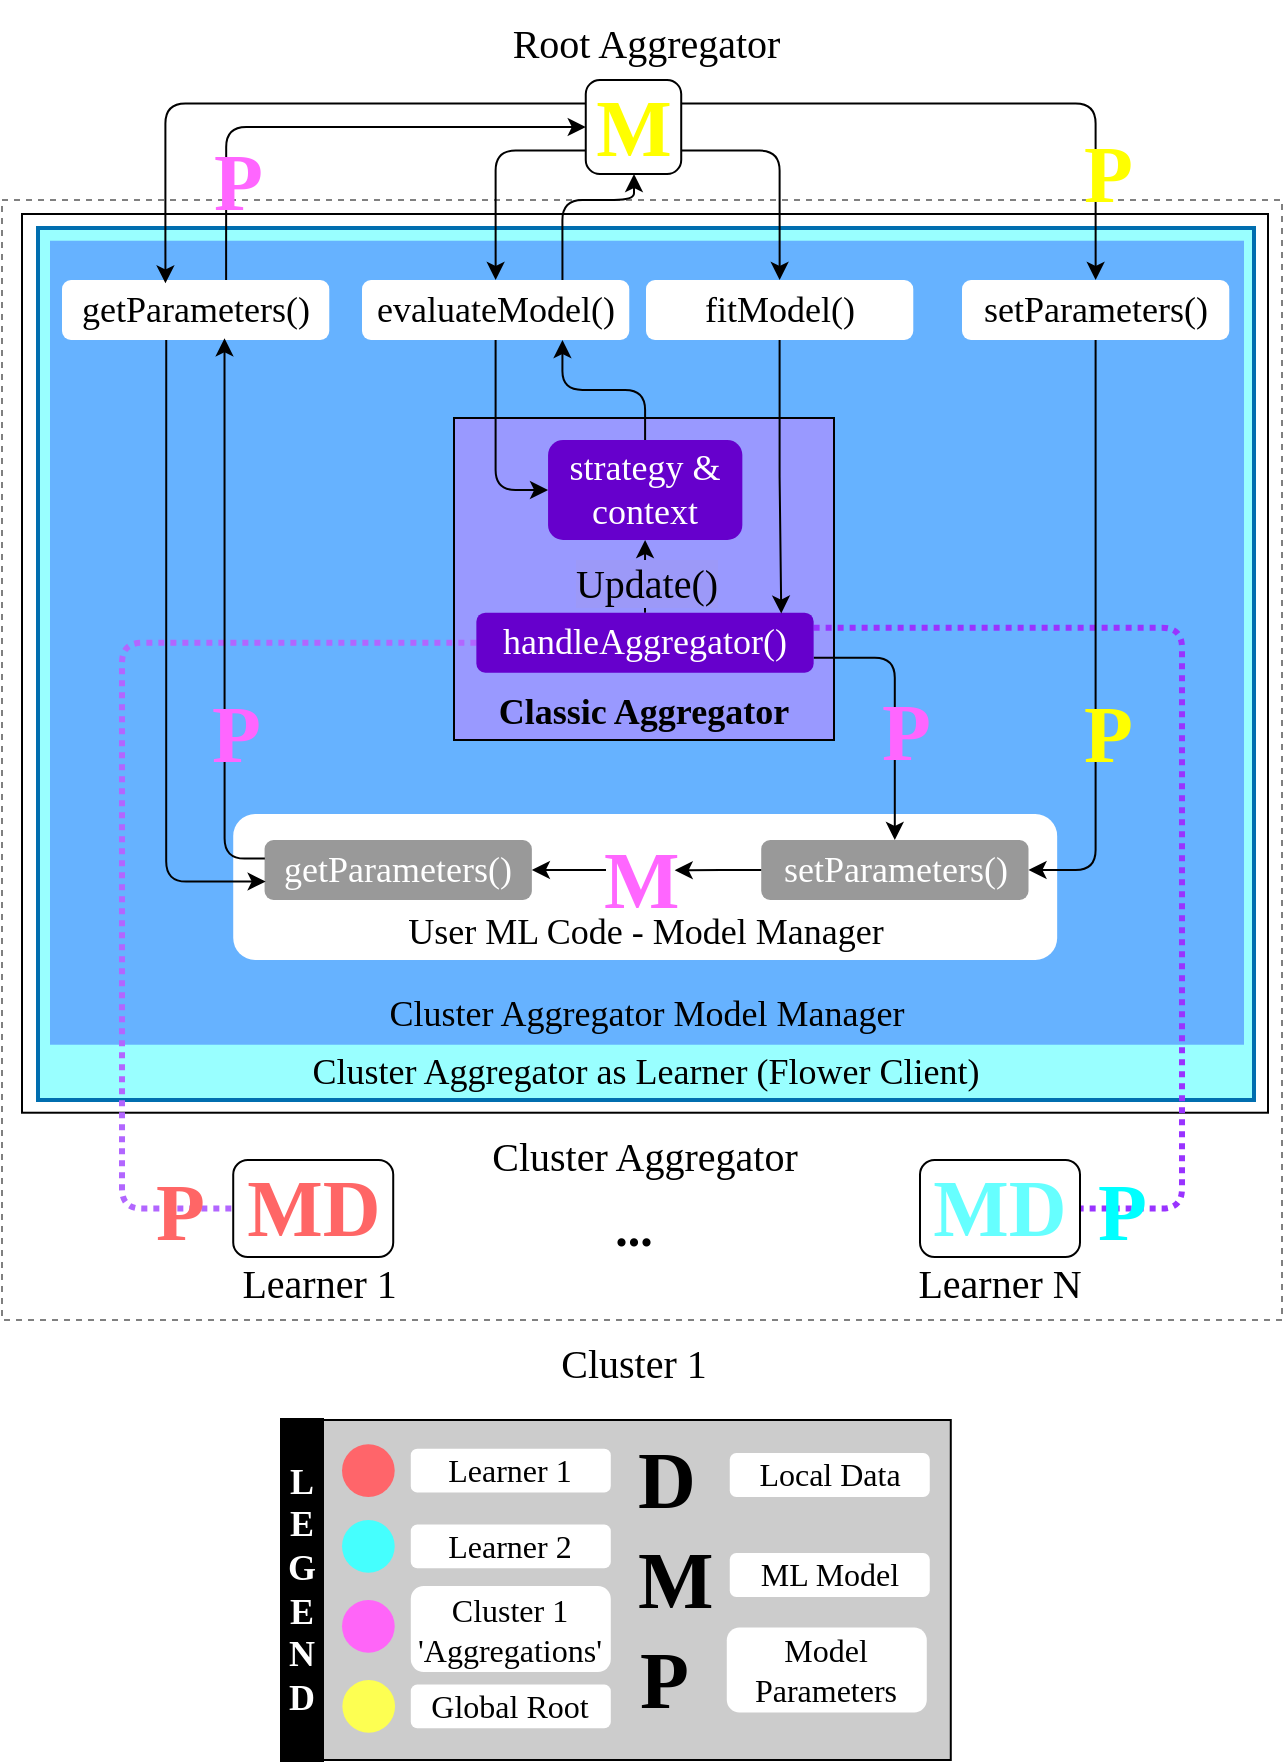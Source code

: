 <mxfile>
    <diagram name="Page-1" id="QbVM-qhq_BF2LXNoguQ5">
        <mxGraphModel dx="1012" dy="593" grid="1" gridSize="10" guides="1" tooltips="1" connect="1" arrows="1" fold="1" page="1" pageScale="1" pageWidth="850" pageHeight="1100" math="0" shadow="0">
            <root>
                <mxCell id="0"/>
                <mxCell id="1" parent="0"/>
                <mxCell id="69" value="" style="rounded=0;whiteSpace=wrap;html=1;fontStyle=0;fontFamily=CMU Sans Serif;labelBackgroundColor=none;fillColor=none;dashed=1;strokeColor=#808080;glass=0;" vertex="1" parent="1">
                    <mxGeometry x="140" y="110" width="640" height="560" as="geometry"/>
                </mxCell>
                <mxCell id="70" value="Root Aggregator" style="text;align=center;verticalAlign=middle;resizable=0;points=[];autosize=1;strokeColor=none;fillColor=none;fontStyle=0;fontSize=20;fontFamily=CMU Sans Serif;" vertex="1" parent="1">
                    <mxGeometry x="382.27" y="10" width="160" height="40" as="geometry"/>
                </mxCell>
                <mxCell id="71" value="" style="rounded=0;whiteSpace=wrap;html=1;fontStyle=0;fontFamily=CMU Sans Serif;" vertex="1" parent="1">
                    <mxGeometry x="150" y="117" width="623" height="449.36" as="geometry"/>
                </mxCell>
                <mxCell id="72" value="&lt;font color=&quot;#000000&quot; style=&quot;font-size: 18px;&quot;&gt;Cluster Aggregator as Learner (Flower Client)&lt;/font&gt;" style="rounded=0;whiteSpace=wrap;html=1;fillColor=#99FFFF;strokeColor=#006EAF;fontStyle=0;fontFamily=CMU Sans Serif;strokeWidth=2;verticalAlign=bottom;fontColor=#ffffff;" vertex="1" parent="1">
                    <mxGeometry x="158" y="124" width="608" height="436" as="geometry"/>
                </mxCell>
                <mxCell id="73" value="&lt;font color=&quot;#000000&quot; style=&quot;font-size: 18px;&quot;&gt;Cluster Aggregator Model Manager&lt;/font&gt;" style="rounded=0;whiteSpace=wrap;html=1;fillColor=#66B2FF;strokeColor=#66B2FF;fontStyle=0;fontFamily=CMU Sans Serif;strokeWidth=2;verticalAlign=bottom;" vertex="1" parent="1">
                    <mxGeometry x="165" y="131.36" width="595" height="400" as="geometry"/>
                </mxCell>
                <mxCell id="74" value="&lt;font color=&quot;#000000&quot; style=&quot;font-size: 18px;&quot;&gt;&lt;b&gt;Classic Aggregator&lt;/b&gt;&lt;/font&gt;" style="rounded=0;whiteSpace=wrap;html=1;fillColor=#9999FF;strokeColor=#000000;fontStyle=0;fontFamily=CMU Sans Serif;strokeWidth=1;verticalAlign=bottom;" vertex="1" parent="1">
                    <mxGeometry x="366" y="219" width="190" height="161" as="geometry"/>
                </mxCell>
                <mxCell id="75" style="edgeStyle=orthogonalEdgeStyle;rounded=1;orthogonalLoop=1;jettySize=auto;html=1;exitX=0;exitY=0.75;exitDx=0;exitDy=0;entryX=0.5;entryY=0;entryDx=0;entryDy=0;curved=0;" edge="1" parent="1" source="78" target="98">
                    <mxGeometry relative="1" as="geometry"/>
                </mxCell>
                <mxCell id="76" style="edgeStyle=orthogonalEdgeStyle;rounded=1;orthogonalLoop=1;jettySize=auto;html=1;exitX=1;exitY=0.75;exitDx=0;exitDy=0;entryX=0.5;entryY=0;entryDx=0;entryDy=0;curved=0;" edge="1" parent="1" source="78" target="99">
                    <mxGeometry relative="1" as="geometry"/>
                </mxCell>
                <mxCell id="77" style="edgeStyle=orthogonalEdgeStyle;rounded=1;orthogonalLoop=1;jettySize=auto;html=1;exitX=1;exitY=0.25;exitDx=0;exitDy=0;entryX=0.5;entryY=0;entryDx=0;entryDy=0;curved=0;" edge="1" parent="1" source="78" target="101">
                    <mxGeometry relative="1" as="geometry"/>
                </mxCell>
                <mxCell id="78" value="&lt;b style=&quot;font-size: 40px;&quot;&gt;&lt;font style=&quot;color: rgb(255, 255, 0);&quot;&gt;M&lt;/font&gt;&lt;/b&gt;" style="rounded=1;whiteSpace=wrap;html=1;fontStyle=0;fontFamily=CMU Sans Serif;strokeWidth=1;" vertex="1" parent="1">
                    <mxGeometry x="431.88" y="50" width="47.73" height="47" as="geometry"/>
                </mxCell>
                <mxCell id="79" value="Cluster Aggregator" style="text;align=center;verticalAlign=middle;resizable=0;points=[];autosize=1;strokeColor=none;fillColor=none;fontStyle=0;fontSize=20;fontFamily=CMU Sans Serif;" vertex="1" parent="1">
                    <mxGeometry x="371.5" y="566.36" width="180" height="40" as="geometry"/>
                </mxCell>
                <mxCell id="80" value="&lt;span style=&quot;font-size: 18px;&quot;&gt;User ML Code - Model Manager&lt;/span&gt;" style="rounded=1;whiteSpace=wrap;html=1;fillColor=#FFFFFF;strokeColor=none;fontStyle=0;fontFamily=CMU Sans Serif;strokeWidth=2;align=center;verticalAlign=bottom;fontColor=#000000;" vertex="1" parent="1">
                    <mxGeometry x="255.61" y="417" width="411.97" height="73" as="geometry"/>
                </mxCell>
                <mxCell id="81" value="&lt;b style=&quot;forced-color-adjust: none; font-family: &amp;quot;CMU Sans Serif&amp;quot;; font-style: normal; font-variant-ligatures: normal; font-variant-caps: normal; letter-spacing: normal; orphans: 2; text-align: center; text-indent: 0px; text-transform: none; widows: 2; word-spacing: 0px; -webkit-text-stroke-width: 0px; white-space: normal; text-decoration-thickness: initial; text-decoration-style: initial; text-decoration-color: initial; font-size: 40px;&quot;&gt;&lt;font style=&quot;forced-color-adjust: none; color: rgb(255, 102, 255);&quot;&gt;M&lt;/font&gt;&lt;/b&gt;" style="text;whiteSpace=wrap;html=1;labelBackgroundColor=none;" vertex="1" parent="1">
                    <mxGeometry x="438.64" y="420" width="47.73" height="70" as="geometry"/>
                </mxCell>
                <mxCell id="82" style="edgeStyle=orthogonalEdgeStyle;rounded=0;orthogonalLoop=1;jettySize=auto;html=1;strokeColor=#000000;startArrow=classic;startFill=1;endArrow=none;" edge="1" parent="1" source="83">
                    <mxGeometry relative="1" as="geometry">
                        <mxPoint x="442" y="445" as="targetPoint"/>
                    </mxGeometry>
                </mxCell>
                <mxCell id="83" value="&lt;span style=&quot;font-size: 18px;&quot;&gt;getParameters()&lt;/span&gt;" style="rounded=1;whiteSpace=wrap;html=1;fillColor=#999999;strokeColor=none;fontStyle=0;fontFamily=CMU Sans Serif;strokeWidth=2;align=center;verticalAlign=middle;fontColor=#FFFFFF;" vertex="1" parent="1">
                    <mxGeometry x="271.29" y="430" width="133.64" height="30" as="geometry"/>
                </mxCell>
                <mxCell id="84" value="&lt;span style=&quot;font-size: 18px;&quot;&gt;setParameters()&lt;/span&gt;" style="rounded=1;whiteSpace=wrap;html=1;fillColor=#999999;strokeColor=none;fontStyle=0;fontFamily=CMU Sans Serif;strokeWidth=2;align=center;verticalAlign=middle;fontColor=#FFFFFF;" vertex="1" parent="1">
                    <mxGeometry x="519.61" y="430" width="133.64" height="30" as="geometry"/>
                </mxCell>
                <mxCell id="85" style="edgeStyle=orthogonalEdgeStyle;rounded=0;orthogonalLoop=1;jettySize=auto;html=1;exitX=0.5;exitY=0;exitDx=0;exitDy=0;strokeColor=#000000;" edge="1" parent="1" source="90" target="92">
                    <mxGeometry relative="1" as="geometry"/>
                </mxCell>
                <mxCell id="86" value="Update()" style="edgeLabel;html=1;align=center;verticalAlign=middle;resizable=0;points=[];labelBackgroundColor=light-dark(#9C99F8, #9c99f8);fontColor=#000000;fontFamily=CMU Sans Serif;fontSize=20;" vertex="1" connectable="0" parent="85">
                    <mxGeometry x="0.156" relative="1" as="geometry">
                        <mxPoint y="5" as="offset"/>
                    </mxGeometry>
                </mxCell>
                <mxCell id="87" style="edgeStyle=orthogonalEdgeStyle;rounded=1;orthogonalLoop=1;jettySize=auto;html=1;exitX=1;exitY=0.75;exitDx=0;exitDy=0;curved=0;strokeColor=#000000;" edge="1" parent="1" source="90" target="84">
                    <mxGeometry relative="1" as="geometry"/>
                </mxCell>
                <mxCell id="88" style="edgeStyle=orthogonalEdgeStyle;rounded=1;orthogonalLoop=1;jettySize=auto;html=1;exitX=1;exitY=0.25;exitDx=0;exitDy=0;entryX=1;entryY=0.5;entryDx=0;entryDy=0;dashed=1;strokeColor=#9933FF;strokeWidth=3;dashPattern=1 1;curved=0;endArrow=none;startFill=0;" edge="1" parent="1" source="90" target="104">
                    <mxGeometry relative="1" as="geometry">
                        <Array as="points">
                            <mxPoint x="730" y="324"/>
                            <mxPoint x="730" y="614"/>
                        </Array>
                    </mxGeometry>
                </mxCell>
                <mxCell id="89" style="edgeStyle=orthogonalEdgeStyle;rounded=1;orthogonalLoop=1;jettySize=auto;html=1;exitX=0;exitY=0.5;exitDx=0;exitDy=0;entryX=0;entryY=0.5;entryDx=0;entryDy=0;curved=0;dashed=1;dashPattern=1 1;strokeColor=#B266FF;strokeWidth=3;endArrow=none;startFill=0;" edge="1" parent="1" source="90" target="105">
                    <mxGeometry relative="1" as="geometry">
                        <Array as="points">
                            <mxPoint x="200" y="331"/>
                            <mxPoint x="200" y="614"/>
                        </Array>
                    </mxGeometry>
                </mxCell>
                <mxCell id="90" value="&lt;span style=&quot;font-size: 18px;&quot;&gt;handleAggregator()&lt;/span&gt;" style="rounded=1;whiteSpace=wrap;html=1;fillColor=#6600CC;strokeColor=none;fontStyle=0;fontFamily=CMU Sans Serif;strokeWidth=2;align=center;verticalAlign=middle;fontColor=#FFFFFF;" vertex="1" parent="1">
                    <mxGeometry x="377.18" y="316.36" width="168.64" height="30" as="geometry"/>
                </mxCell>
                <mxCell id="91" style="edgeStyle=orthogonalEdgeStyle;rounded=1;orthogonalLoop=1;jettySize=auto;html=1;entryX=0.75;entryY=1;entryDx=0;entryDy=0;curved=0;strokeColor=#000000;" edge="1" parent="1" source="92" target="98">
                    <mxGeometry relative="1" as="geometry"/>
                </mxCell>
                <mxCell id="92" value="&lt;span style=&quot;font-size: 18px;&quot;&gt;strategy &amp;amp;&lt;br&gt;context&lt;/span&gt;" style="rounded=1;whiteSpace=wrap;html=1;fillColor=#6600CC;strokeColor=none;fontStyle=0;fontFamily=CMU Sans Serif;strokeWidth=2;align=center;verticalAlign=middle;fontColor=#FFFFFF;" vertex="1" parent="1">
                    <mxGeometry x="413.03" y="230" width="97.14" height="50" as="geometry"/>
                </mxCell>
                <mxCell id="93" style="edgeStyle=orthogonalEdgeStyle;rounded=1;orthogonalLoop=1;jettySize=auto;html=1;entryX=0.004;entryY=0.692;entryDx=0;entryDy=0;exitX=0.39;exitY=0.99;exitDx=0;exitDy=0;exitPerimeter=0;curved=0;entryPerimeter=0;strokeColor=#000000;" edge="1" parent="1" source="95" target="83">
                    <mxGeometry relative="1" as="geometry"/>
                </mxCell>
                <mxCell id="94" style="edgeStyle=orthogonalEdgeStyle;rounded=1;orthogonalLoop=1;jettySize=auto;html=1;exitX=0.614;exitY=0;exitDx=0;exitDy=0;entryX=0;entryY=0.5;entryDx=0;entryDy=0;exitPerimeter=0;curved=0;" edge="1" parent="1" source="95" target="78">
                    <mxGeometry relative="1" as="geometry"/>
                </mxCell>
                <mxCell id="95" value="&lt;span style=&quot;font-size: 18px;&quot;&gt;getParameters()&lt;/span&gt;" style="rounded=1;whiteSpace=wrap;html=1;fillColor=#FFFFFF;strokeColor=none;fontStyle=0;fontFamily=CMU Sans Serif;strokeWidth=2;align=center;verticalAlign=middle;fontColor=#000000;" vertex="1" parent="1">
                    <mxGeometry x="170" y="150" width="133.64" height="30" as="geometry"/>
                </mxCell>
                <mxCell id="96" style="edgeStyle=orthogonalEdgeStyle;rounded=1;orthogonalLoop=1;jettySize=auto;html=1;entryX=0;entryY=0.5;entryDx=0;entryDy=0;curved=0;strokeColor=#000000;" edge="1" parent="1" source="98" target="92">
                    <mxGeometry relative="1" as="geometry"/>
                </mxCell>
                <mxCell id="97" style="edgeStyle=orthogonalEdgeStyle;rounded=1;orthogonalLoop=1;jettySize=auto;html=1;exitX=0.75;exitY=0;exitDx=0;exitDy=0;curved=0;" edge="1" parent="1" source="98" target="78">
                    <mxGeometry relative="1" as="geometry">
                        <Array as="points">
                            <mxPoint x="420" y="110"/>
                            <mxPoint x="456" y="110"/>
                        </Array>
                    </mxGeometry>
                </mxCell>
                <mxCell id="98" value="&lt;span style=&quot;font-size: 18px;&quot;&gt;evaluateModel()&lt;/span&gt;" style="rounded=1;whiteSpace=wrap;html=1;fillColor=#FFFFFF;strokeColor=none;fontStyle=0;fontFamily=CMU Sans Serif;strokeWidth=2;align=center;verticalAlign=middle;fontColor=#000000;" vertex="1" parent="1">
                    <mxGeometry x="320" y="150" width="133.64" height="30" as="geometry"/>
                </mxCell>
                <mxCell id="99" value="&lt;span style=&quot;font-size: 18px;&quot;&gt;fitModel()&lt;/span&gt;" style="rounded=1;whiteSpace=wrap;html=1;fillColor=#FFFFFF;strokeColor=none;fontStyle=0;fontFamily=CMU Sans Serif;strokeWidth=2;align=center;verticalAlign=middle;fontColor=#000000;" vertex="1" parent="1">
                    <mxGeometry x="462" y="150" width="133.64" height="30" as="geometry"/>
                </mxCell>
                <mxCell id="100" style="edgeStyle=orthogonalEdgeStyle;rounded=1;orthogonalLoop=1;jettySize=auto;html=1;entryX=1;entryY=0.5;entryDx=0;entryDy=0;curved=0;strokeColor=#000000;" edge="1" parent="1" source="101" target="84">
                    <mxGeometry relative="1" as="geometry"/>
                </mxCell>
                <mxCell id="101" value="&lt;span style=&quot;font-size: 18px;&quot;&gt;setParameters()&lt;/span&gt;" style="rounded=1;whiteSpace=wrap;html=1;fillColor=#FFFFFF;strokeColor=none;fontStyle=0;fontFamily=CMU Sans Serif;strokeWidth=2;align=center;verticalAlign=middle;fontColor=#000000;" vertex="1" parent="1">
                    <mxGeometry x="620" y="150" width="133.64" height="30" as="geometry"/>
                </mxCell>
                <mxCell id="102" style="edgeStyle=orthogonalEdgeStyle;rounded=0;orthogonalLoop=1;jettySize=auto;html=1;exitX=0;exitY=0.5;exitDx=0;exitDy=0;entryX=0.79;entryY=0.359;entryDx=0;entryDy=0;entryPerimeter=0;strokeColor=#000000;" edge="1" parent="1" source="84" target="81">
                    <mxGeometry relative="1" as="geometry"/>
                </mxCell>
                <mxCell id="103" value="&lt;b style=&quot;forced-color-adjust: none; font-family: &amp;quot;CMU Sans Serif&amp;quot;; font-style: normal; font-variant-ligatures: normal; font-variant-caps: normal; letter-spacing: normal; orphans: 2; text-align: center; text-indent: 0px; text-transform: none; widows: 2; word-spacing: 0px; -webkit-text-stroke-width: 0px; white-space: normal; text-decoration-thickness: initial; text-decoration-style: initial; text-decoration-color: initial; font-size: 40px;&quot;&gt;&lt;font style=&quot;forced-color-adjust: none; color: rgb(255, 102, 255);&quot;&gt;P&lt;/font&gt;&lt;/b&gt;" style="text;whiteSpace=wrap;html=1;labelBackgroundColor=none;" vertex="1" parent="1">
                    <mxGeometry x="578" y="346.36" width="30" height="43" as="geometry"/>
                </mxCell>
                <mxCell id="104" value="&lt;b style=&quot;font-size: 40px;&quot;&gt;&lt;font style=&quot;color: rgb(102, 255, 255);&quot;&gt;MD&lt;/font&gt;&lt;/b&gt;" style="rounded=1;whiteSpace=wrap;html=1;fontStyle=0;fontFamily=CMU Sans Serif;strokeWidth=1;" vertex="1" parent="1">
                    <mxGeometry x="599.0" y="590" width="80" height="48.5" as="geometry"/>
                </mxCell>
                <mxCell id="105" value="&lt;b style=&quot;font-size: 40px;&quot;&gt;&lt;font style=&quot;color: rgb(255, 102, 102);&quot;&gt;MD&lt;/font&gt;&lt;/b&gt;" style="rounded=1;whiteSpace=wrap;html=1;fontStyle=0;fontFamily=CMU Sans Serif;strokeWidth=1;" vertex="1" parent="1">
                    <mxGeometry x="255.61" y="590" width="80" height="48.5" as="geometry"/>
                </mxCell>
                <mxCell id="106" value="&lt;b style=&quot;forced-color-adjust: none; font-family: &amp;quot;CMU Sans Serif&amp;quot;; font-style: normal; font-variant-ligatures: normal; font-variant-caps: normal; letter-spacing: normal; orphans: 2; text-align: center; text-indent: 0px; text-transform: none; widows: 2; word-spacing: 0px; -webkit-text-stroke-width: 0px; white-space: normal; text-decoration-thickness: initial; text-decoration-style: initial; text-decoration-color: initial; font-size: 40px;&quot;&gt;&lt;font style=&quot;forced-color-adjust: none; color: rgb(255, 255, 0);&quot;&gt;P&lt;/font&gt;&lt;/b&gt;" style="text;whiteSpace=wrap;html=1;labelBackgroundColor=none;" vertex="1" parent="1">
                    <mxGeometry x="679" y="347" width="30" height="43" as="geometry"/>
                </mxCell>
                <mxCell id="107" style="edgeStyle=orthogonalEdgeStyle;rounded=1;orthogonalLoop=1;jettySize=auto;html=1;entryX=0.608;entryY=0.971;entryDx=0;entryDy=0;entryPerimeter=0;exitX=0.001;exitY=0.309;exitDx=0;exitDy=0;curved=0;exitPerimeter=0;strokeColor=#000000;" edge="1" parent="1" source="83" target="95">
                    <mxGeometry relative="1" as="geometry"/>
                </mxCell>
                <mxCell id="108" value="&lt;b style=&quot;forced-color-adjust: none; font-family: &amp;quot;CMU Sans Serif&amp;quot;; font-style: normal; font-variant-ligatures: normal; font-variant-caps: normal; letter-spacing: normal; orphans: 2; text-align: center; text-indent: 0px; text-transform: none; widows: 2; word-spacing: 0px; -webkit-text-stroke-width: 0px; white-space: normal; text-decoration-thickness: initial; text-decoration-style: initial; text-decoration-color: initial; font-size: 40px;&quot;&gt;&lt;font style=&quot;forced-color-adjust: none; color: rgb(255, 102, 255);&quot;&gt;P&lt;/font&gt;&lt;/b&gt;" style="text;whiteSpace=wrap;html=1;labelBackgroundColor=none;" vertex="1" parent="1">
                    <mxGeometry x="243.18" y="347" width="30" height="43" as="geometry"/>
                </mxCell>
                <mxCell id="109" style="edgeStyle=orthogonalEdgeStyle;rounded=0;orthogonalLoop=1;jettySize=auto;html=1;entryX=0.904;entryY=0.015;entryDx=0;entryDy=0;entryPerimeter=0;fontColor=#000000;strokeColor=#000000;" edge="1" parent="1" source="99" target="90">
                    <mxGeometry relative="1" as="geometry"/>
                </mxCell>
                <mxCell id="110" value="&lt;b style=&quot;forced-color-adjust: none; font-family: &amp;quot;CMU Sans Serif&amp;quot;; font-style: normal; font-variant-ligatures: normal; font-variant-caps: normal; letter-spacing: normal; orphans: 2; text-align: center; text-indent: 0px; text-transform: none; widows: 2; word-spacing: 0px; -webkit-text-stroke-width: 0px; white-space: normal; text-decoration-thickness: initial; text-decoration-style: initial; text-decoration-color: initial; font-size: 40px;&quot;&gt;&lt;font style=&quot;forced-color-adjust: none; color: rgb(255, 255, 0);&quot;&gt;P&lt;/font&gt;&lt;/b&gt;" style="text;whiteSpace=wrap;html=1;labelBackgroundColor=none;" vertex="1" parent="1">
                    <mxGeometry x="679" y="67" width="30" height="43" as="geometry"/>
                </mxCell>
                <mxCell id="111" value="&lt;b style=&quot;forced-color-adjust: none; font-family: &amp;quot;CMU Sans Serif&amp;quot;; font-style: normal; font-variant-ligatures: normal; font-variant-caps: normal; letter-spacing: normal; orphans: 2; text-align: center; text-indent: 0px; text-transform: none; widows: 2; word-spacing: 0px; -webkit-text-stroke-width: 0px; white-space: normal; text-decoration-thickness: initial; text-decoration-style: initial; text-decoration-color: initial; font-size: 40px;&quot;&gt;&lt;font style=&quot;forced-color-adjust: none; color: rgb(255, 102, 255);&quot;&gt;P&lt;/font&gt;&lt;/b&gt;" style="text;whiteSpace=wrap;html=1;labelBackgroundColor=none;" vertex="1" parent="1">
                    <mxGeometry x="244" y="71" width="30" height="43" as="geometry"/>
                </mxCell>
                <mxCell id="112" style="edgeStyle=orthogonalEdgeStyle;rounded=1;orthogonalLoop=1;jettySize=auto;html=1;exitX=0;exitY=0.25;exitDx=0;exitDy=0;entryX=0.387;entryY=0.056;entryDx=0;entryDy=0;entryPerimeter=0;curved=0;" edge="1" parent="1" source="78" target="95">
                    <mxGeometry relative="1" as="geometry"/>
                </mxCell>
                <mxCell id="113" value="&lt;b style=&quot;forced-color-adjust: none; font-family: &amp;quot;CMU Sans Serif&amp;quot;; font-style: normal; font-variant-ligatures: normal; font-variant-caps: normal; letter-spacing: normal; orphans: 2; text-align: center; text-indent: 0px; text-transform: none; widows: 2; word-spacing: 0px; -webkit-text-stroke-width: 0px; white-space: normal; text-decoration-thickness: initial; text-decoration-style: initial; text-decoration-color: initial; font-size: 40px;&quot;&gt;&lt;font style=&quot;forced-color-adjust: none;&quot;&gt;P&lt;/font&gt;&lt;/b&gt;" style="text;whiteSpace=wrap;html=1;labelBackgroundColor=none;fontColor=#FF6666;" vertex="1" parent="1">
                    <mxGeometry x="215" y="586" width="30" height="43" as="geometry"/>
                </mxCell>
                <mxCell id="114" value="&lt;b style=&quot;forced-color-adjust: none; font-family: &amp;quot;CMU Sans Serif&amp;quot;; font-style: normal; font-variant-ligatures: normal; font-variant-caps: normal; letter-spacing: normal; orphans: 2; text-align: center; text-indent: 0px; text-transform: none; widows: 2; word-spacing: 0px; -webkit-text-stroke-width: 0px; white-space: normal; text-decoration-thickness: initial; text-decoration-style: initial; text-decoration-color: initial; font-size: 40px;&quot;&gt;&lt;font style=&quot;forced-color-adjust: none;&quot;&gt;P&lt;/font&gt;&lt;/b&gt;" style="text;whiteSpace=wrap;html=1;labelBackgroundColor=none;fontColor=#00FFFF;" vertex="1" parent="1">
                    <mxGeometry x="686" y="586" width="30" height="43" as="geometry"/>
                </mxCell>
                <mxCell id="115" value="Cluster 1" style="text;align=center;verticalAlign=middle;resizable=0;points=[];autosize=1;strokeColor=none;fillColor=none;fontStyle=0;fontSize=20;fontFamily=CMU Sans Serif;" vertex="1" parent="1">
                    <mxGeometry x="406.0" y="670" width="100" height="40" as="geometry"/>
                </mxCell>
                <mxCell id="116" value="&lt;b&gt;&lt;font style=&quot;font-size: 25px;&quot;&gt;...&lt;/font&gt;&lt;/b&gt;" style="text;html=1;align=center;verticalAlign=middle;whiteSpace=wrap;rounded=0;fontFamily=CMU Sans Serif;" vertex="1" parent="1">
                    <mxGeometry x="426" y="609" width="60" height="30" as="geometry"/>
                </mxCell>
                <mxCell id="117" value="Learner 1" style="text;align=center;verticalAlign=middle;resizable=0;points=[];autosize=1;strokeColor=none;fillColor=none;fontStyle=0;fontSize=20;fontFamily=CMU Sans Serif;" vertex="1" parent="1">
                    <mxGeometry x="248.79" y="630" width="100" height="40" as="geometry"/>
                </mxCell>
                <mxCell id="118" value="Learner N" style="text;align=center;verticalAlign=middle;resizable=0;points=[];autosize=1;strokeColor=none;fillColor=none;fontStyle=0;fontSize=20;fontFamily=CMU Sans Serif;" vertex="1" parent="1">
                    <mxGeometry x="584" y="630" width="110" height="40" as="geometry"/>
                </mxCell>
                <mxCell id="119" value="" style="group" vertex="1" connectable="0" parent="1">
                    <mxGeometry x="280" y="720" width="334.39" height="170" as="geometry"/>
                </mxCell>
                <mxCell id="120" value="" style="rounded=0;whiteSpace=wrap;html=1;fontStyle=0;fontFamily=CMU Sans Serif;fillColor=#cccccc;" vertex="1" parent="119">
                    <mxGeometry width="334.39" height="170" as="geometry"/>
                </mxCell>
                <mxCell id="121" value="&lt;span style=&quot;font-size: 18px;&quot;&gt;&lt;b style=&quot;&quot;&gt;&lt;font color=&quot;#ffffff&quot;&gt;L&lt;br&gt;E&lt;br&gt;G&lt;br&gt;E&lt;br&gt;N&lt;br&gt;D&lt;/font&gt;&lt;/b&gt;&lt;/span&gt;" style="rounded=0;whiteSpace=wrap;html=1;fillColor=#000000;strokeColor=#000000;fontStyle=0;fontFamily=CMU Sans Serif;strokeWidth=2;" vertex="1" parent="119">
                    <mxGeometry width="20" height="170" as="geometry"/>
                </mxCell>
                <mxCell id="122" value="" style="ellipse;whiteSpace=wrap;html=1;aspect=fixed;fillColor=light-dark(#ff656a, #ff656a);strokeColor=none;strokeWidth=2;" vertex="1" parent="119">
                    <mxGeometry x="30.0" y="12.09" width="26.36" height="26.36" as="geometry"/>
                </mxCell>
                <mxCell id="123" value="&lt;font style=&quot;color: rgb(0, 0, 0);&quot;&gt;&lt;span style=&quot;font-size: 16px;&quot;&gt;Learner 1&lt;/span&gt;&lt;/font&gt;" style="rounded=1;whiteSpace=wrap;html=1;fillColor=#FFFFFF;strokeColor=none;fontStyle=0;fontFamily=CMU Sans Serif;strokeWidth=2;verticalAlign=middle;" vertex="1" parent="119">
                    <mxGeometry x="64.39" y="14.32" width="100" height="21.91" as="geometry"/>
                </mxCell>
                <mxCell id="124" value="&lt;font style=&quot;color: rgb(0, 0, 0);&quot;&gt;&lt;span style=&quot;font-size: 16px;&quot;&gt;Learner 2&lt;/span&gt;&lt;/font&gt;" style="rounded=1;whiteSpace=wrap;html=1;fillColor=#FFFFFF;strokeColor=none;fontStyle=0;fontFamily=CMU Sans Serif;strokeWidth=2;verticalAlign=middle;" vertex="1" parent="119">
                    <mxGeometry x="64.39" y="52.23" width="100" height="21.91" as="geometry"/>
                </mxCell>
                <mxCell id="125" value="" style="ellipse;whiteSpace=wrap;html=1;aspect=fixed;fillColor=light-dark(#45fffe, #45fffe);strokeColor=none;strokeWidth=2;" vertex="1" parent="119">
                    <mxGeometry x="30.0" y="50" width="26.36" height="26.36" as="geometry"/>
                </mxCell>
                <mxCell id="126" value="&lt;font style=&quot;color: rgb(0, 0, 0);&quot;&gt;&lt;span style=&quot;font-size: 16px;&quot;&gt;Cluster 1&lt;br&gt;'Aggregations'&lt;/span&gt;&lt;/font&gt;" style="rounded=1;whiteSpace=wrap;html=1;fillColor=#FFFFFF;strokeColor=none;fontStyle=0;fontFamily=CMU Sans Serif;strokeWidth=2;verticalAlign=middle;" vertex="1" parent="119">
                    <mxGeometry x="64.39" y="83" width="100" height="43" as="geometry"/>
                </mxCell>
                <mxCell id="127" value="" style="ellipse;whiteSpace=wrap;html=1;aspect=fixed;fillColor=light-dark(#ff65f8, #ff65f8);strokeColor=none;strokeWidth=2;" vertex="1" parent="119">
                    <mxGeometry x="30.0" y="90" width="26.36" height="26.36" as="geometry"/>
                </mxCell>
                <mxCell id="128" value="" style="ellipse;whiteSpace=wrap;html=1;aspect=fixed;fillColor=light-dark(#fdff52, #fdff52);strokeColor=none;strokeWidth=2;" vertex="1" parent="119">
                    <mxGeometry x="30.17" y="130" width="26.36" height="26.36" as="geometry"/>
                </mxCell>
                <mxCell id="129" value="&lt;font style=&quot;color: rgb(0, 0, 0);&quot;&gt;&lt;span style=&quot;font-size: 16px;&quot;&gt;Global Root&lt;/span&gt;&lt;/font&gt;" style="rounded=1;whiteSpace=wrap;html=1;fillColor=#FFFFFF;strokeColor=none;fontStyle=0;fontFamily=CMU Sans Serif;strokeWidth=2;verticalAlign=middle;" vertex="1" parent="119">
                    <mxGeometry x="64.39" y="132.23" width="100" height="21.91" as="geometry"/>
                </mxCell>
                <mxCell id="130" value="" style="group" vertex="1" connectable="0" parent="119">
                    <mxGeometry x="175.71" width="148.17" height="40" as="geometry"/>
                </mxCell>
                <mxCell id="131" value="&lt;b style=&quot;forced-color-adjust: none; font-family: &amp;quot;CMU Sans Serif&amp;quot;; font-style: normal; font-variant-ligatures: normal; font-variant-caps: normal; letter-spacing: normal; orphans: 2; text-align: center; text-indent: 0px; text-transform: none; widows: 2; word-spacing: 0px; -webkit-text-stroke-width: 0px; white-space: normal; text-decoration-thickness: initial; text-decoration-style: initial; text-decoration-color: initial; font-size: 40px;&quot;&gt;&lt;font style=&quot;forced-color-adjust: none; color: rgb(0, 0, 0);&quot;&gt;D&lt;/font&gt;&lt;/b&gt;" style="text;whiteSpace=wrap;html=1;labelBackgroundColor=none;" vertex="1" parent="130">
                    <mxGeometry width="40.17" height="40" as="geometry"/>
                </mxCell>
                <mxCell id="132" value="&lt;font style=&quot;color: rgb(0, 0, 0);&quot;&gt;&lt;span style=&quot;font-size: 16px;&quot;&gt;Local Data&lt;/span&gt;&lt;/font&gt;" style="rounded=1;whiteSpace=wrap;html=1;fillColor=#FFFFFF;strokeColor=none;fontStyle=0;fontFamily=CMU Sans Serif;strokeWidth=2;verticalAlign=middle;" vertex="1" parent="130">
                    <mxGeometry x="48.17" y="16.54" width="100" height="21.91" as="geometry"/>
                </mxCell>
                <mxCell id="133" value="" style="group" vertex="1" connectable="0" parent="119">
                    <mxGeometry x="175.71" y="50" width="148.17" height="50" as="geometry"/>
                </mxCell>
                <mxCell id="134" value="&lt;b style=&quot;forced-color-adjust: none; font-family: &amp;quot;CMU Sans Serif&amp;quot;; font-style: normal; font-variant-ligatures: normal; font-variant-caps: normal; letter-spacing: normal; orphans: 2; text-align: center; text-indent: 0px; text-transform: none; widows: 2; word-spacing: 0px; -webkit-text-stroke-width: 0px; white-space: normal; text-decoration-thickness: initial; text-decoration-style: initial; text-decoration-color: initial; font-size: 40px;&quot;&gt;&lt;font style=&quot;forced-color-adjust: none; color: rgb(0, 0, 0);&quot;&gt;M&lt;/font&gt;&lt;/b&gt;" style="text;whiteSpace=wrap;html=1;labelBackgroundColor=none;" vertex="1" parent="133">
                    <mxGeometry width="50.17" height="50" as="geometry"/>
                </mxCell>
                <mxCell id="135" value="&lt;font style=&quot;color: rgb(0, 0, 0);&quot;&gt;&lt;span style=&quot;font-size: 16px;&quot;&gt;ML Model&lt;/span&gt;&lt;/font&gt;" style="rounded=1;whiteSpace=wrap;html=1;fillColor=#FFFFFF;strokeColor=none;fontStyle=0;fontFamily=CMU Sans Serif;strokeWidth=2;verticalAlign=middle;" vertex="1" parent="133">
                    <mxGeometry x="48.17" y="16.54" width="100" height="21.91" as="geometry"/>
                </mxCell>
                <mxCell id="136" value="" style="group" vertex="1" connectable="0" parent="119">
                    <mxGeometry x="177.2" y="100" width="145.19" height="50" as="geometry"/>
                </mxCell>
                <mxCell id="137" value="&lt;font style=&quot;color: rgb(0, 0, 0);&quot;&gt;&lt;span style=&quot;font-size: 16px;&quot;&gt;Model Parameters&lt;/span&gt;&lt;/font&gt;" style="rounded=1;whiteSpace=wrap;html=1;fillColor=#FFFFFF;strokeColor=none;fontStyle=0;fontFamily=CMU Sans Serif;strokeWidth=2;verticalAlign=middle;" vertex="1" parent="136">
                    <mxGeometry x="45.19" y="3.7" width="100" height="42.59" as="geometry"/>
                </mxCell>
                <mxCell id="138" value="&lt;b style=&quot;forced-color-adjust: none; font-family: &amp;quot;CMU Sans Serif&amp;quot;; font-style: normal; font-variant-ligatures: normal; font-variant-caps: normal; letter-spacing: normal; orphans: 2; text-align: center; text-indent: 0px; text-transform: none; widows: 2; word-spacing: 0px; -webkit-text-stroke-width: 0px; white-space: normal; text-decoration-thickness: initial; text-decoration-style: initial; text-decoration-color: initial; font-size: 40px;&quot;&gt;&lt;font style=&quot;forced-color-adjust: none; color: rgb(0, 0, 0);&quot;&gt;P&lt;/font&gt;&lt;/b&gt;" style="text;whiteSpace=wrap;html=1;labelBackgroundColor=none;" vertex="1" parent="136">
                    <mxGeometry width="37.19" height="50" as="geometry"/>
                </mxCell>
            </root>
        </mxGraphModel>
    </diagram>
</mxfile>
